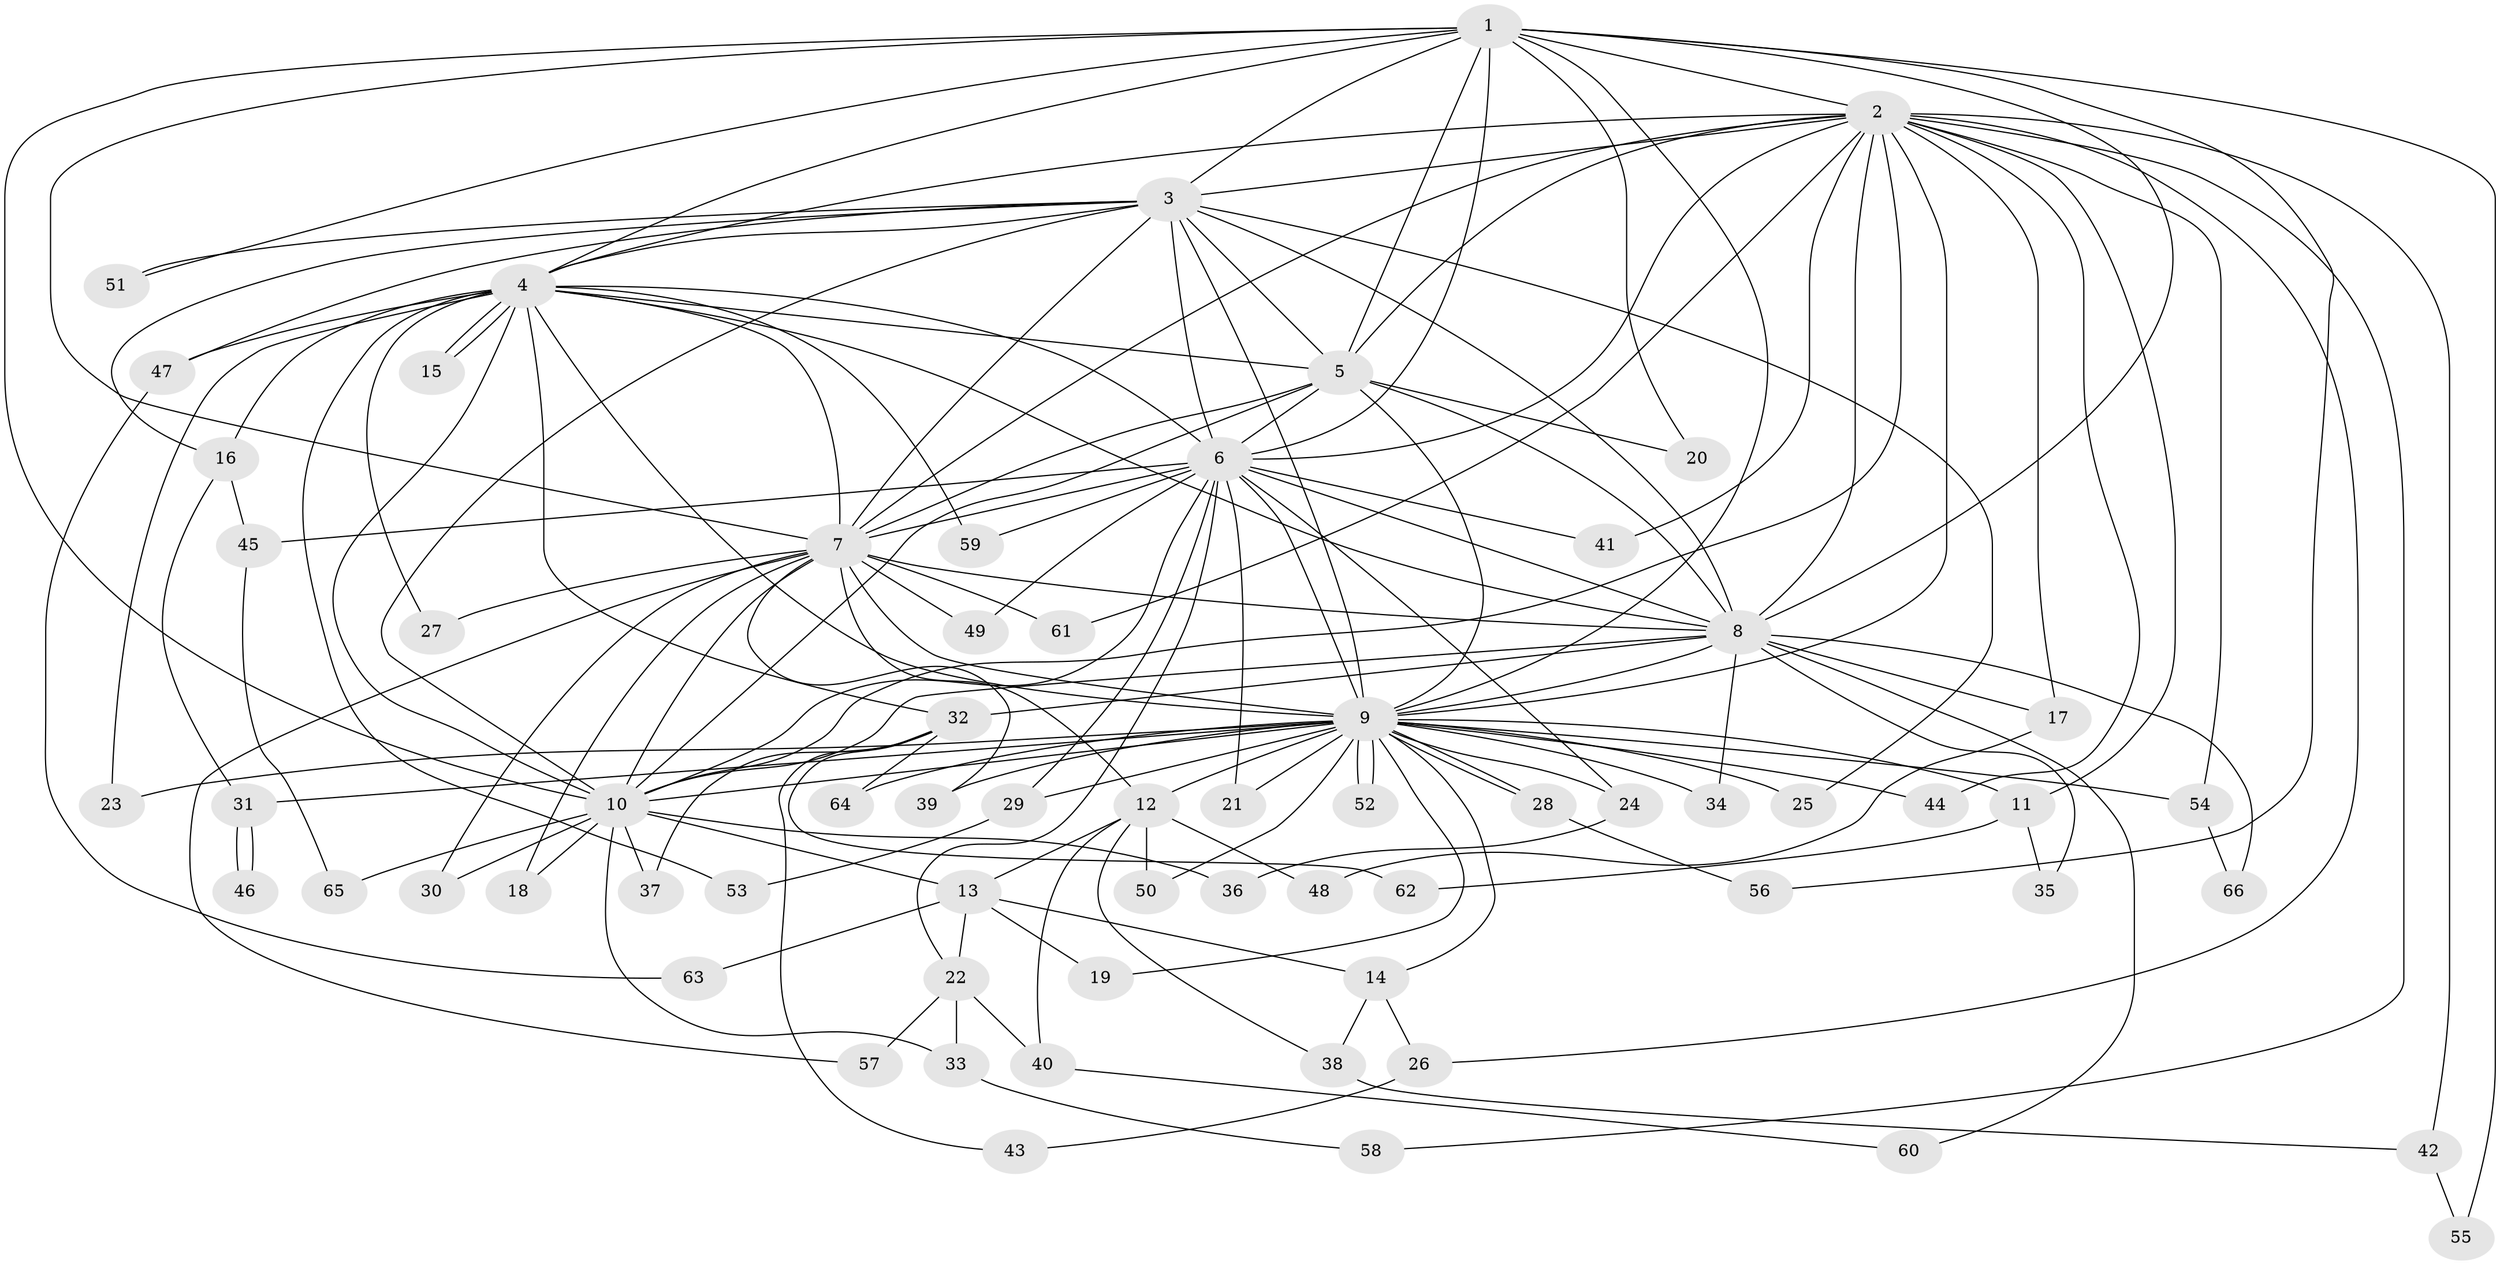 // coarse degree distribution, {9: 0.09090909090909091, 14: 0.030303030303030304, 22: 0.030303030303030304, 12: 0.030303030303030304, 11: 0.06060606060606061, 8: 0.06060606060606061, 6: 0.06060606060606061, 1: 0.09090909090909091, 3: 0.21212121212121213, 5: 0.030303030303030304, 4: 0.030303030303030304, 2: 0.2727272727272727}
// Generated by graph-tools (version 1.1) at 2025/49/03/04/25 22:49:22]
// undirected, 66 vertices, 157 edges
graph export_dot {
  node [color=gray90,style=filled];
  1;
  2;
  3;
  4;
  5;
  6;
  7;
  8;
  9;
  10;
  11;
  12;
  13;
  14;
  15;
  16;
  17;
  18;
  19;
  20;
  21;
  22;
  23;
  24;
  25;
  26;
  27;
  28;
  29;
  30;
  31;
  32;
  33;
  34;
  35;
  36;
  37;
  38;
  39;
  40;
  41;
  42;
  43;
  44;
  45;
  46;
  47;
  48;
  49;
  50;
  51;
  52;
  53;
  54;
  55;
  56;
  57;
  58;
  59;
  60;
  61;
  62;
  63;
  64;
  65;
  66;
  1 -- 2;
  1 -- 3;
  1 -- 4;
  1 -- 5;
  1 -- 6;
  1 -- 7;
  1 -- 8;
  1 -- 9;
  1 -- 10;
  1 -- 20;
  1 -- 51;
  1 -- 55;
  1 -- 56;
  2 -- 3;
  2 -- 4;
  2 -- 5;
  2 -- 6;
  2 -- 7;
  2 -- 8;
  2 -- 9;
  2 -- 10;
  2 -- 11;
  2 -- 17;
  2 -- 26;
  2 -- 41;
  2 -- 42;
  2 -- 44;
  2 -- 54;
  2 -- 58;
  2 -- 61;
  3 -- 4;
  3 -- 5;
  3 -- 6;
  3 -- 7;
  3 -- 8;
  3 -- 9;
  3 -- 10;
  3 -- 16;
  3 -- 25;
  3 -- 47;
  3 -- 51;
  4 -- 5;
  4 -- 6;
  4 -- 7;
  4 -- 8;
  4 -- 9;
  4 -- 10;
  4 -- 15;
  4 -- 15;
  4 -- 16;
  4 -- 23;
  4 -- 27;
  4 -- 32;
  4 -- 47;
  4 -- 53;
  4 -- 59;
  5 -- 6;
  5 -- 7;
  5 -- 8;
  5 -- 9;
  5 -- 10;
  5 -- 20;
  6 -- 7;
  6 -- 8;
  6 -- 9;
  6 -- 10;
  6 -- 21;
  6 -- 22;
  6 -- 24;
  6 -- 29;
  6 -- 41;
  6 -- 45;
  6 -- 49;
  6 -- 59;
  7 -- 8;
  7 -- 9;
  7 -- 10;
  7 -- 12;
  7 -- 18;
  7 -- 27;
  7 -- 30;
  7 -- 39;
  7 -- 49;
  7 -- 57;
  7 -- 61;
  8 -- 9;
  8 -- 10;
  8 -- 17;
  8 -- 32;
  8 -- 34;
  8 -- 35;
  8 -- 60;
  8 -- 66;
  9 -- 10;
  9 -- 11;
  9 -- 12;
  9 -- 14;
  9 -- 19;
  9 -- 21;
  9 -- 23;
  9 -- 24;
  9 -- 25;
  9 -- 28;
  9 -- 28;
  9 -- 29;
  9 -- 31;
  9 -- 34;
  9 -- 39;
  9 -- 44;
  9 -- 50;
  9 -- 52;
  9 -- 52;
  9 -- 54;
  9 -- 64;
  10 -- 13;
  10 -- 18;
  10 -- 30;
  10 -- 33;
  10 -- 36;
  10 -- 37;
  10 -- 65;
  11 -- 35;
  11 -- 62;
  12 -- 13;
  12 -- 38;
  12 -- 40;
  12 -- 48;
  12 -- 50;
  13 -- 14;
  13 -- 19;
  13 -- 22;
  13 -- 63;
  14 -- 26;
  14 -- 38;
  16 -- 31;
  16 -- 45;
  17 -- 48;
  22 -- 33;
  22 -- 40;
  22 -- 57;
  24 -- 36;
  26 -- 43;
  28 -- 56;
  29 -- 53;
  31 -- 46;
  31 -- 46;
  32 -- 37;
  32 -- 43;
  32 -- 62;
  32 -- 64;
  33 -- 58;
  38 -- 42;
  40 -- 60;
  42 -- 55;
  45 -- 65;
  47 -- 63;
  54 -- 66;
}

